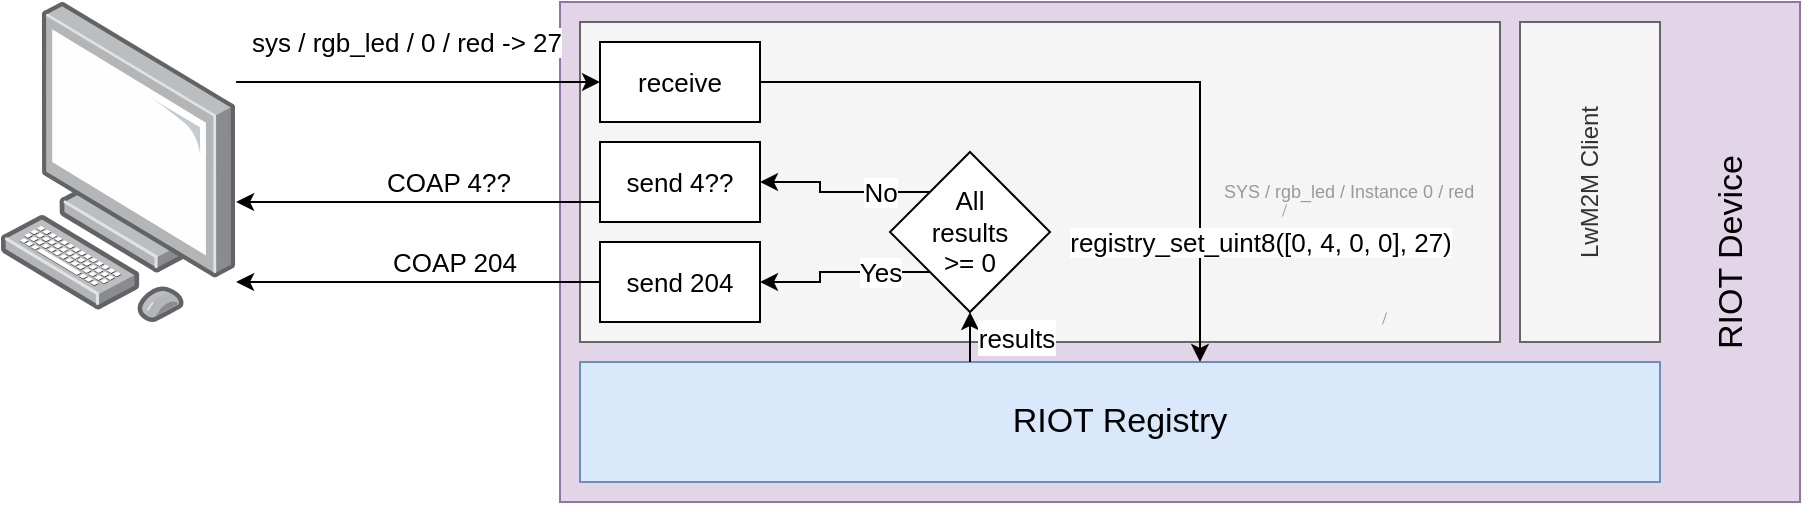 <mxfile>
    <diagram id="fjN8D4Odn0497USpxgly" name="Page-1">
        <mxGraphModel dx="2535" dy="779" grid="1" gridSize="10" guides="1" tooltips="1" connect="1" arrows="1" fold="1" page="1" pageScale="1" pageWidth="1169" pageHeight="827" background="#FFFFFF" math="0" shadow="0">
            <root>
                <mxCell id="0"/>
                <mxCell id="1" parent="0"/>
                <mxCell id="455" value="&lt;font style=&quot;font-size: 17px&quot;&gt;RIOT Device&lt;/font&gt;" style="rounded=0;whiteSpace=wrap;html=1;fillColor=#e1d5e7;strokeColor=#9673a6;horizontal=0;align=center;verticalAlign=bottom;spacingBottom=22;" vertex="1" parent="1">
                    <mxGeometry x="-840" y="40" width="620" height="250" as="geometry"/>
                </mxCell>
                <mxCell id="457" value="" style="rounded=0;whiteSpace=wrap;html=1;fillColor=#f5f5f5;strokeColor=#666666;fontColor=#333333;" vertex="1" parent="1">
                    <mxGeometry x="-830" y="50" width="460" height="160" as="geometry"/>
                </mxCell>
                <mxCell id="459" value="&lt;span style=&quot;font-size: 13px;&quot;&gt;sys / rgb_led / 0 / red -&amp;gt; 27&lt;/span&gt;" style="edgeStyle=elbowEdgeStyle;rounded=0;html=1;" edge="1" parent="1" source="487" target="473">
                    <mxGeometry x="-0.064" y="20" relative="1" as="geometry">
                        <mxPoint x="-1019.17" y="80" as="sourcePoint"/>
                        <mxPoint x="-810" y="110" as="targetPoint"/>
                        <Array as="points">
                            <mxPoint x="-910" y="80"/>
                            <mxPoint x="-1030" y="80"/>
                        </Array>
                        <mxPoint as="offset"/>
                    </mxGeometry>
                </mxCell>
                <mxCell id="464" value="&lt;font style=&quot;font-size: 17px&quot;&gt;RIOT Registry&lt;/font&gt;" style="rounded=0;whiteSpace=wrap;html=1;fillColor=#dae8fc;strokeColor=#6c8ebf;" vertex="1" parent="1">
                    <mxGeometry x="-830" y="220" width="540" height="60" as="geometry"/>
                </mxCell>
                <mxCell id="466" value="" style="edgeStyle=elbowEdgeStyle;rounded=0;html=1;entryX=0.5;entryY=1;entryDx=0;entryDy=0;" edge="1" parent="1" source="464" target="468">
                    <mxGeometry relative="1" as="geometry">
                        <mxPoint x="-1050" y="295" as="targetPoint"/>
                        <mxPoint x="-634" y="305" as="sourcePoint"/>
                    </mxGeometry>
                </mxCell>
                <mxCell id="467" value="&lt;font style=&quot;font-size: 13px&quot;&gt;results&lt;/font&gt;" style="edgeLabel;html=1;align=center;verticalAlign=middle;resizable=0;points=[];fontSize=15;" vertex="1" connectable="0" parent="466">
                    <mxGeometry x="-0.329" y="2" relative="1" as="geometry">
                        <mxPoint x="25" y="-5" as="offset"/>
                    </mxGeometry>
                </mxCell>
                <mxCell id="468" value="&lt;font style=&quot;font-size: 13px&quot;&gt;All &lt;br&gt;results &lt;br&gt;&amp;gt;= 0&lt;/font&gt;" style="rhombus;whiteSpace=wrap;html=1;" vertex="1" parent="1">
                    <mxGeometry x="-675" y="115" width="80" height="80" as="geometry"/>
                </mxCell>
                <mxCell id="469" value="&lt;font style=&quot;font-size: 13px&quot;&gt;No&lt;/font&gt;" style="edgeStyle=elbowEdgeStyle;rounded=0;html=1;exitX=0;exitY=0;exitDx=0;exitDy=0;entryX=1;entryY=0.5;entryDx=0;entryDy=0;" edge="1" parent="1" source="468" target="485">
                    <mxGeometry x="-0.444" relative="1" as="geometry">
                        <mxPoint x="-634" y="130" as="targetPoint"/>
                        <mxPoint as="offset"/>
                        <mxPoint x="-920" y="30" as="sourcePoint"/>
                        <Array as="points">
                            <mxPoint x="-710" y="130"/>
                        </Array>
                    </mxGeometry>
                </mxCell>
                <mxCell id="470" value="&lt;font style=&quot;font-size: 13px&quot;&gt;Yes&lt;/font&gt;" style="edgeStyle=elbowEdgeStyle;rounded=0;html=1;startArrow=none;exitX=0;exitY=1;exitDx=0;exitDy=0;entryX=1;entryY=0.5;entryDx=0;entryDy=0;" edge="1" parent="1" source="468" target="476">
                    <mxGeometry x="-0.444" relative="1" as="geometry">
                        <mxPoint x="-624" y="130" as="targetPoint"/>
                        <mxPoint as="offset"/>
                        <mxPoint x="-750" y="270" as="sourcePoint"/>
                        <Array as="points">
                            <mxPoint x="-710" y="180"/>
                            <mxPoint x="-690" y="240"/>
                            <mxPoint x="-690" y="230"/>
                        </Array>
                    </mxGeometry>
                </mxCell>
                <mxCell id="471" value="LwM2M Client" style="rounded=0;whiteSpace=wrap;html=1;fillColor=#f5f5f5;strokeColor=#666666;fontColor=#333333;horizontal=0;" vertex="1" parent="1">
                    <mxGeometry x="-360" y="50" width="70" height="160" as="geometry"/>
                </mxCell>
                <mxCell id="473" value="&lt;font color=&quot;#000000&quot; style=&quot;font-size: 13px&quot;&gt;receive&lt;/font&gt;" style="rounded=0;whiteSpace=wrap;html=1;labelBackgroundColor=none;fontSize=17;" vertex="1" parent="1">
                    <mxGeometry x="-820" y="60" width="80" height="40" as="geometry"/>
                </mxCell>
                <mxCell id="476" value="&lt;font color=&quot;#000000&quot; style=&quot;font-size: 13px&quot;&gt;send 204&lt;/font&gt;" style="rounded=0;whiteSpace=wrap;html=1;labelBackgroundColor=none;fontSize=17;" vertex="1" parent="1">
                    <mxGeometry x="-820" y="160" width="80" height="40" as="geometry"/>
                </mxCell>
                <mxCell id="477" value="&lt;font style=&quot;font-size: 13px&quot;&gt;COAP 204&lt;/font&gt;" style="edgeStyle=elbowEdgeStyle;rounded=0;html=1;startArrow=none;" edge="1" parent="1" source="476" target="487">
                    <mxGeometry x="-0.197" y="-10" relative="1" as="geometry">
                        <mxPoint x="-1019.17" y="180" as="targetPoint"/>
                        <mxPoint as="offset"/>
                        <mxPoint x="-770" y="280" as="sourcePoint"/>
                        <Array as="points">
                            <mxPoint x="-1000" y="180"/>
                        </Array>
                    </mxGeometry>
                </mxCell>
                <mxCell id="485" value="&lt;font color=&quot;#000000&quot; style=&quot;font-size: 13px&quot;&gt;send 4??&lt;/font&gt;" style="rounded=0;whiteSpace=wrap;html=1;labelBackgroundColor=none;fontSize=17;" vertex="1" parent="1">
                    <mxGeometry x="-820" y="110" width="80" height="40" as="geometry"/>
                </mxCell>
                <mxCell id="486" value="&lt;font style=&quot;font-size: 13px&quot;&gt;COAP 4??&lt;/font&gt;" style="edgeStyle=elbowEdgeStyle;rounded=0;html=1;startArrow=none;" edge="1" parent="1" source="485" target="487">
                    <mxGeometry x="-0.164" y="-10" relative="1" as="geometry">
                        <mxPoint x="-1019.17" y="140" as="targetPoint"/>
                        <Array as="points">
                            <mxPoint x="-990" y="140"/>
                        </Array>
                        <mxPoint as="offset"/>
                        <mxPoint x="-810" y="140" as="sourcePoint"/>
                    </mxGeometry>
                </mxCell>
                <mxCell id="487" value="" style="points=[];aspect=fixed;html=1;align=center;shadow=0;dashed=0;image;image=img/lib/allied_telesis/computer_and_terminals/Personal_Computer.svg;fillColor=none;" vertex="1" parent="1">
                    <mxGeometry x="-1120" y="40" width="118.06" height="160" as="geometry"/>
                </mxCell>
                <mxCell id="488" value="&lt;font style=&quot;font-size: 13px&quot;&gt;&lt;font style=&quot;font-size: 13px&quot;&gt;registry_set_uint8([0, 4, 0, 0], 27)&lt;br&gt;&lt;/font&gt;&lt;/font&gt;" style="edgeStyle=elbowEdgeStyle;rounded=0;html=1;" edge="1" parent="1" source="473" target="464">
                    <mxGeometry x="0.667" y="30" relative="1" as="geometry">
                        <mxPoint x="-480" y="250" as="targetPoint"/>
                        <mxPoint as="offset"/>
                        <mxPoint x="-479.99" y="140" as="sourcePoint"/>
                        <Array as="points">
                            <mxPoint x="-520" y="120"/>
                            <mxPoint x="-479.99" y="270"/>
                            <mxPoint x="-429.99" y="220"/>
                        </Array>
                    </mxGeometry>
                </mxCell>
                <mxCell id="489" value="" style="endArrow=none;html=1;fontSize=9;fontColor=#999999;strokeColor=#999999;strokeWidth=0.5;" edge="1" parent="1">
                    <mxGeometry width="50" height="50" relative="1" as="geometry">
                        <mxPoint x="-428.99" y="201" as="sourcePoint"/>
                        <mxPoint x="-426.99" y="195" as="targetPoint"/>
                    </mxGeometry>
                </mxCell>
                <mxCell id="490" value="" style="group" vertex="1" connectable="0" parent="1">
                    <mxGeometry x="-510" y="120" width="170" height="30" as="geometry"/>
                </mxCell>
                <mxCell id="491" value="" style="endArrow=none;html=1;fontSize=9;fontColor=#999999;strokeColor=#999999;strokeWidth=0.5;" edge="1" parent="490">
                    <mxGeometry width="50" height="50" relative="1" as="geometry">
                        <mxPoint x="31" y="27" as="sourcePoint"/>
                        <mxPoint x="33" y="21" as="targetPoint"/>
                    </mxGeometry>
                </mxCell>
                <mxCell id="492" value="&lt;span style=&quot;font-family: &amp;#34;helvetica&amp;#34; ; font-style: normal ; font-weight: 400 ; letter-spacing: normal ; text-align: center ; text-indent: 0px ; text-transform: none ; word-spacing: 0px ; display: inline ; float: none&quot;&gt;&lt;font style=&quot;font-size: 9px&quot; color=&quot;#999999&quot;&gt;SYS / rgb_led / Instance 0 / red&lt;/font&gt;&lt;/span&gt;" style="text;whiteSpace=wrap;html=1;fillColor=none;" vertex="1" parent="490">
                    <mxGeometry width="170" height="30" as="geometry"/>
                </mxCell>
            </root>
        </mxGraphModel>
    </diagram>
</mxfile>